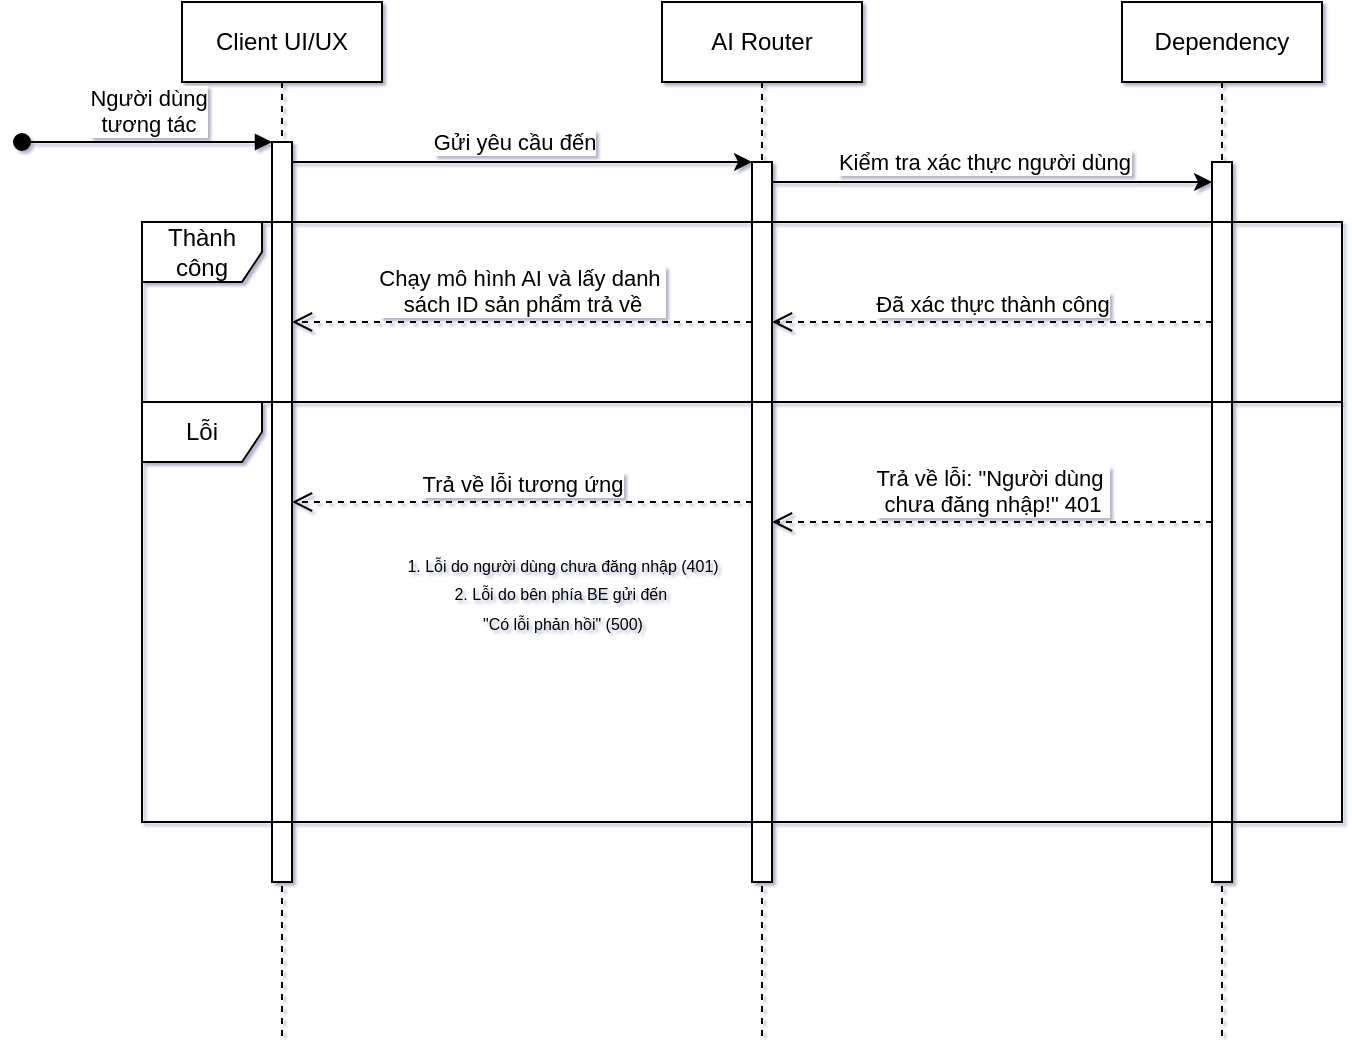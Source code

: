 <mxfile>
    <diagram name="Page-1" id="2YBvvXClWsGukQMizWep">
        <mxGraphModel dx="874" dy="564" grid="1" gridSize="10" guides="1" tooltips="1" connect="1" arrows="1" fold="1" page="1" pageScale="1" pageWidth="850" pageHeight="1100" math="0" shadow="1">
            <root>
                <mxCell id="0"/>
                <mxCell id="1" parent="0"/>
                <mxCell id="aM9ryv3xv72pqoxQDRHE-1" value="Client UI/UX" style="shape=umlLifeline;perimeter=lifelinePerimeter;whiteSpace=wrap;html=1;container=0;dropTarget=0;collapsible=0;recursiveResize=0;outlineConnect=0;portConstraint=eastwest;newEdgeStyle={&quot;edgeStyle&quot;:&quot;elbowEdgeStyle&quot;,&quot;elbow&quot;:&quot;vertical&quot;,&quot;curved&quot;:0,&quot;rounded&quot;:0};" parent="1" vertex="1">
                    <mxGeometry x="100" y="40" width="100" height="520" as="geometry"/>
                </mxCell>
                <mxCell id="aM9ryv3xv72pqoxQDRHE-2" value="" style="html=1;points=[];perimeter=orthogonalPerimeter;outlineConnect=0;targetShapes=umlLifeline;portConstraint=eastwest;newEdgeStyle={&quot;edgeStyle&quot;:&quot;elbowEdgeStyle&quot;,&quot;elbow&quot;:&quot;vertical&quot;,&quot;curved&quot;:0,&quot;rounded&quot;:0};" parent="aM9ryv3xv72pqoxQDRHE-1" vertex="1">
                    <mxGeometry x="45" y="70" width="10" height="370" as="geometry"/>
                </mxCell>
                <mxCell id="aM9ryv3xv72pqoxQDRHE-3" value="Người dùng &lt;br&gt;tương tác" style="html=1;verticalAlign=bottom;startArrow=oval;endArrow=block;startSize=8;edgeStyle=elbowEdgeStyle;elbow=vertical;curved=0;rounded=0;" parent="aM9ryv3xv72pqoxQDRHE-1" target="aM9ryv3xv72pqoxQDRHE-2" edge="1">
                    <mxGeometry relative="1" as="geometry">
                        <mxPoint x="-80" y="70" as="sourcePoint"/>
                        <Array as="points">
                            <mxPoint x="-60" y="70"/>
                        </Array>
                    </mxGeometry>
                </mxCell>
                <mxCell id="aM9ryv3xv72pqoxQDRHE-5" value="AI Router" style="shape=umlLifeline;perimeter=lifelinePerimeter;whiteSpace=wrap;html=1;container=0;dropTarget=0;collapsible=0;recursiveResize=0;outlineConnect=0;portConstraint=eastwest;newEdgeStyle={&quot;edgeStyle&quot;:&quot;elbowEdgeStyle&quot;,&quot;elbow&quot;:&quot;vertical&quot;,&quot;curved&quot;:0,&quot;rounded&quot;:0};" parent="1" vertex="1">
                    <mxGeometry x="340" y="40" width="100" height="520" as="geometry"/>
                </mxCell>
                <mxCell id="aM9ryv3xv72pqoxQDRHE-6" value="" style="html=1;points=[];perimeter=orthogonalPerimeter;outlineConnect=0;targetShapes=umlLifeline;portConstraint=eastwest;newEdgeStyle={&quot;edgeStyle&quot;:&quot;elbowEdgeStyle&quot;,&quot;elbow&quot;:&quot;vertical&quot;,&quot;curved&quot;:0,&quot;rounded&quot;:0};" parent="aM9ryv3xv72pqoxQDRHE-5" vertex="1">
                    <mxGeometry x="45" y="80" width="10" height="360" as="geometry"/>
                </mxCell>
                <mxCell id="IUvqq2_LvR5gK1J4oyTy-2" value="Dependency" style="shape=umlLifeline;perimeter=lifelinePerimeter;whiteSpace=wrap;html=1;container=0;dropTarget=0;collapsible=0;recursiveResize=0;outlineConnect=0;portConstraint=eastwest;newEdgeStyle={&quot;edgeStyle&quot;:&quot;elbowEdgeStyle&quot;,&quot;elbow&quot;:&quot;vertical&quot;,&quot;curved&quot;:0,&quot;rounded&quot;:0};" parent="1" vertex="1">
                    <mxGeometry x="570" y="40" width="100" height="520" as="geometry"/>
                </mxCell>
                <mxCell id="IUvqq2_LvR5gK1J4oyTy-3" value="" style="html=1;points=[];perimeter=orthogonalPerimeter;outlineConnect=0;targetShapes=umlLifeline;portConstraint=eastwest;newEdgeStyle={&quot;edgeStyle&quot;:&quot;elbowEdgeStyle&quot;,&quot;elbow&quot;:&quot;vertical&quot;,&quot;curved&quot;:0,&quot;rounded&quot;:0};" parent="IUvqq2_LvR5gK1J4oyTy-2" vertex="1">
                    <mxGeometry x="45" y="80" width="10" height="360" as="geometry"/>
                </mxCell>
                <mxCell id="IUvqq2_LvR5gK1J4oyTy-4" value="" style="endArrow=classic;html=1;rounded=0;" parent="1" source="aM9ryv3xv72pqoxQDRHE-2" edge="1">
                    <mxGeometry width="50" height="50" relative="1" as="geometry">
                        <mxPoint x="209.81" y="120" as="sourcePoint"/>
                        <mxPoint x="385" y="120" as="targetPoint"/>
                    </mxGeometry>
                </mxCell>
                <mxCell id="IUvqq2_LvR5gK1J4oyTy-5" value="Gửi yêu cầu đến" style="edgeLabel;html=1;align=center;verticalAlign=middle;resizable=0;points=[];" parent="IUvqq2_LvR5gK1J4oyTy-4" vertex="1" connectable="0">
                    <mxGeometry x="-0.039" relative="1" as="geometry">
                        <mxPoint y="-10" as="offset"/>
                    </mxGeometry>
                </mxCell>
                <mxCell id="IUvqq2_LvR5gK1J4oyTy-6" value="" style="endArrow=classic;html=1;rounded=0;" parent="1" target="IUvqq2_LvR5gK1J4oyTy-3" edge="1">
                    <mxGeometry width="50" height="50" relative="1" as="geometry">
                        <mxPoint x="395" y="130" as="sourcePoint"/>
                        <mxPoint x="565" y="130" as="targetPoint"/>
                    </mxGeometry>
                </mxCell>
                <mxCell id="IUvqq2_LvR5gK1J4oyTy-7" value="Kiểm tra xác thực người dùng" style="edgeLabel;html=1;align=center;verticalAlign=middle;resizable=0;points=[];" parent="IUvqq2_LvR5gK1J4oyTy-6" vertex="1" connectable="0">
                    <mxGeometry x="-0.039" relative="1" as="geometry">
                        <mxPoint y="-10" as="offset"/>
                    </mxGeometry>
                </mxCell>
                <mxCell id="IUvqq2_LvR5gK1J4oyTy-8" value="Thành công" style="shape=umlFrame;whiteSpace=wrap;html=1;pointerEvents=0;" parent="1" vertex="1">
                    <mxGeometry x="80" y="150" width="600" height="90" as="geometry"/>
                </mxCell>
                <mxCell id="IUvqq2_LvR5gK1J4oyTy-9" value="Lỗi" style="shape=umlFrame;whiteSpace=wrap;html=1;pointerEvents=0;" parent="1" vertex="1">
                    <mxGeometry x="80" y="240" width="600" height="210" as="geometry"/>
                </mxCell>
                <mxCell id="IUvqq2_LvR5gK1J4oyTy-10" value="Trả về lỗi tương ứng" style="html=1;verticalAlign=bottom;endArrow=open;dashed=1;endSize=8;curved=0;rounded=0;" parent="1" target="aM9ryv3xv72pqoxQDRHE-2" edge="1">
                    <mxGeometry relative="1" as="geometry">
                        <mxPoint x="385" y="290" as="sourcePoint"/>
                        <mxPoint x="215.0" y="290" as="targetPoint"/>
                    </mxGeometry>
                </mxCell>
                <mxCell id="IUvqq2_LvR5gK1J4oyTy-11" value="&lt;div&gt;&lt;font style=&quot;font-size: 8px;&quot;&gt;&lt;br&gt;&lt;/font&gt;&lt;/div&gt;&lt;div&gt;&lt;font style=&quot;font-size: 8px;&quot;&gt;1. Lỗi do người dùng chưa đăng nhập (401)&lt;/font&gt;&lt;/div&gt;&lt;div&gt;&lt;font style=&quot;font-size: 8px;&quot;&gt;2. Lỗi do bên phía BE gửi đến&amp;nbsp;&lt;/font&gt;&lt;/div&gt;&lt;div&gt;&lt;font style=&quot;font-size: 8px;&quot;&gt;&quot;Có lỗi phản hồi&quot; (500)&lt;/font&gt;&lt;/div&gt;&lt;div&gt;&lt;font style=&quot;font-size: 8px;&quot;&gt;&lt;br&gt;&lt;/font&gt;&lt;/div&gt;" style="text;html=1;align=center;verticalAlign=middle;resizable=0;points=[];autosize=1;strokeColor=none;fillColor=none;" parent="1" vertex="1">
                    <mxGeometry x="200" y="290" width="180" height="90" as="geometry"/>
                </mxCell>
                <mxCell id="IUvqq2_LvR5gK1J4oyTy-12" value="&lt;font&gt;Trả về lỗi: &quot;Người dùng&amp;nbsp;&lt;/font&gt;&lt;div&gt;&lt;font&gt;chưa đăng nhập!&quot; 401&lt;/font&gt;&lt;/div&gt;" style="html=1;verticalAlign=bottom;endArrow=open;dashed=1;endSize=8;curved=0;rounded=0;" parent="1" source="IUvqq2_LvR5gK1J4oyTy-3" target="aM9ryv3xv72pqoxQDRHE-6" edge="1">
                    <mxGeometry relative="1" as="geometry">
                        <mxPoint x="560" y="285" as="sourcePoint"/>
                        <mxPoint x="390" y="285" as="targetPoint"/>
                    </mxGeometry>
                </mxCell>
                <mxCell id="IUvqq2_LvR5gK1J4oyTy-13" value="&lt;font&gt;Chạy mô hình AI và lấy danh&amp;nbsp;&lt;/font&gt;&lt;div&gt;&lt;font&gt;sách ID sản phẩm trả về&lt;/font&gt;&lt;/div&gt;" style="html=1;verticalAlign=bottom;endArrow=open;dashed=1;endSize=8;curved=0;rounded=0;" parent="1" target="aM9ryv3xv72pqoxQDRHE-2" edge="1">
                    <mxGeometry relative="1" as="geometry">
                        <mxPoint x="385" y="200" as="sourcePoint"/>
                        <mxPoint x="215" y="200" as="targetPoint"/>
                    </mxGeometry>
                </mxCell>
                <mxCell id="IUvqq2_LvR5gK1J4oyTy-14" value="Đã xác thực thành công" style="html=1;verticalAlign=bottom;endArrow=open;dashed=1;endSize=8;curved=0;rounded=0;" parent="1" edge="1">
                    <mxGeometry relative="1" as="geometry">
                        <mxPoint x="615" y="200.0" as="sourcePoint"/>
                        <mxPoint x="395" y="200.0" as="targetPoint"/>
                    </mxGeometry>
                </mxCell>
            </root>
        </mxGraphModel>
    </diagram>
</mxfile>